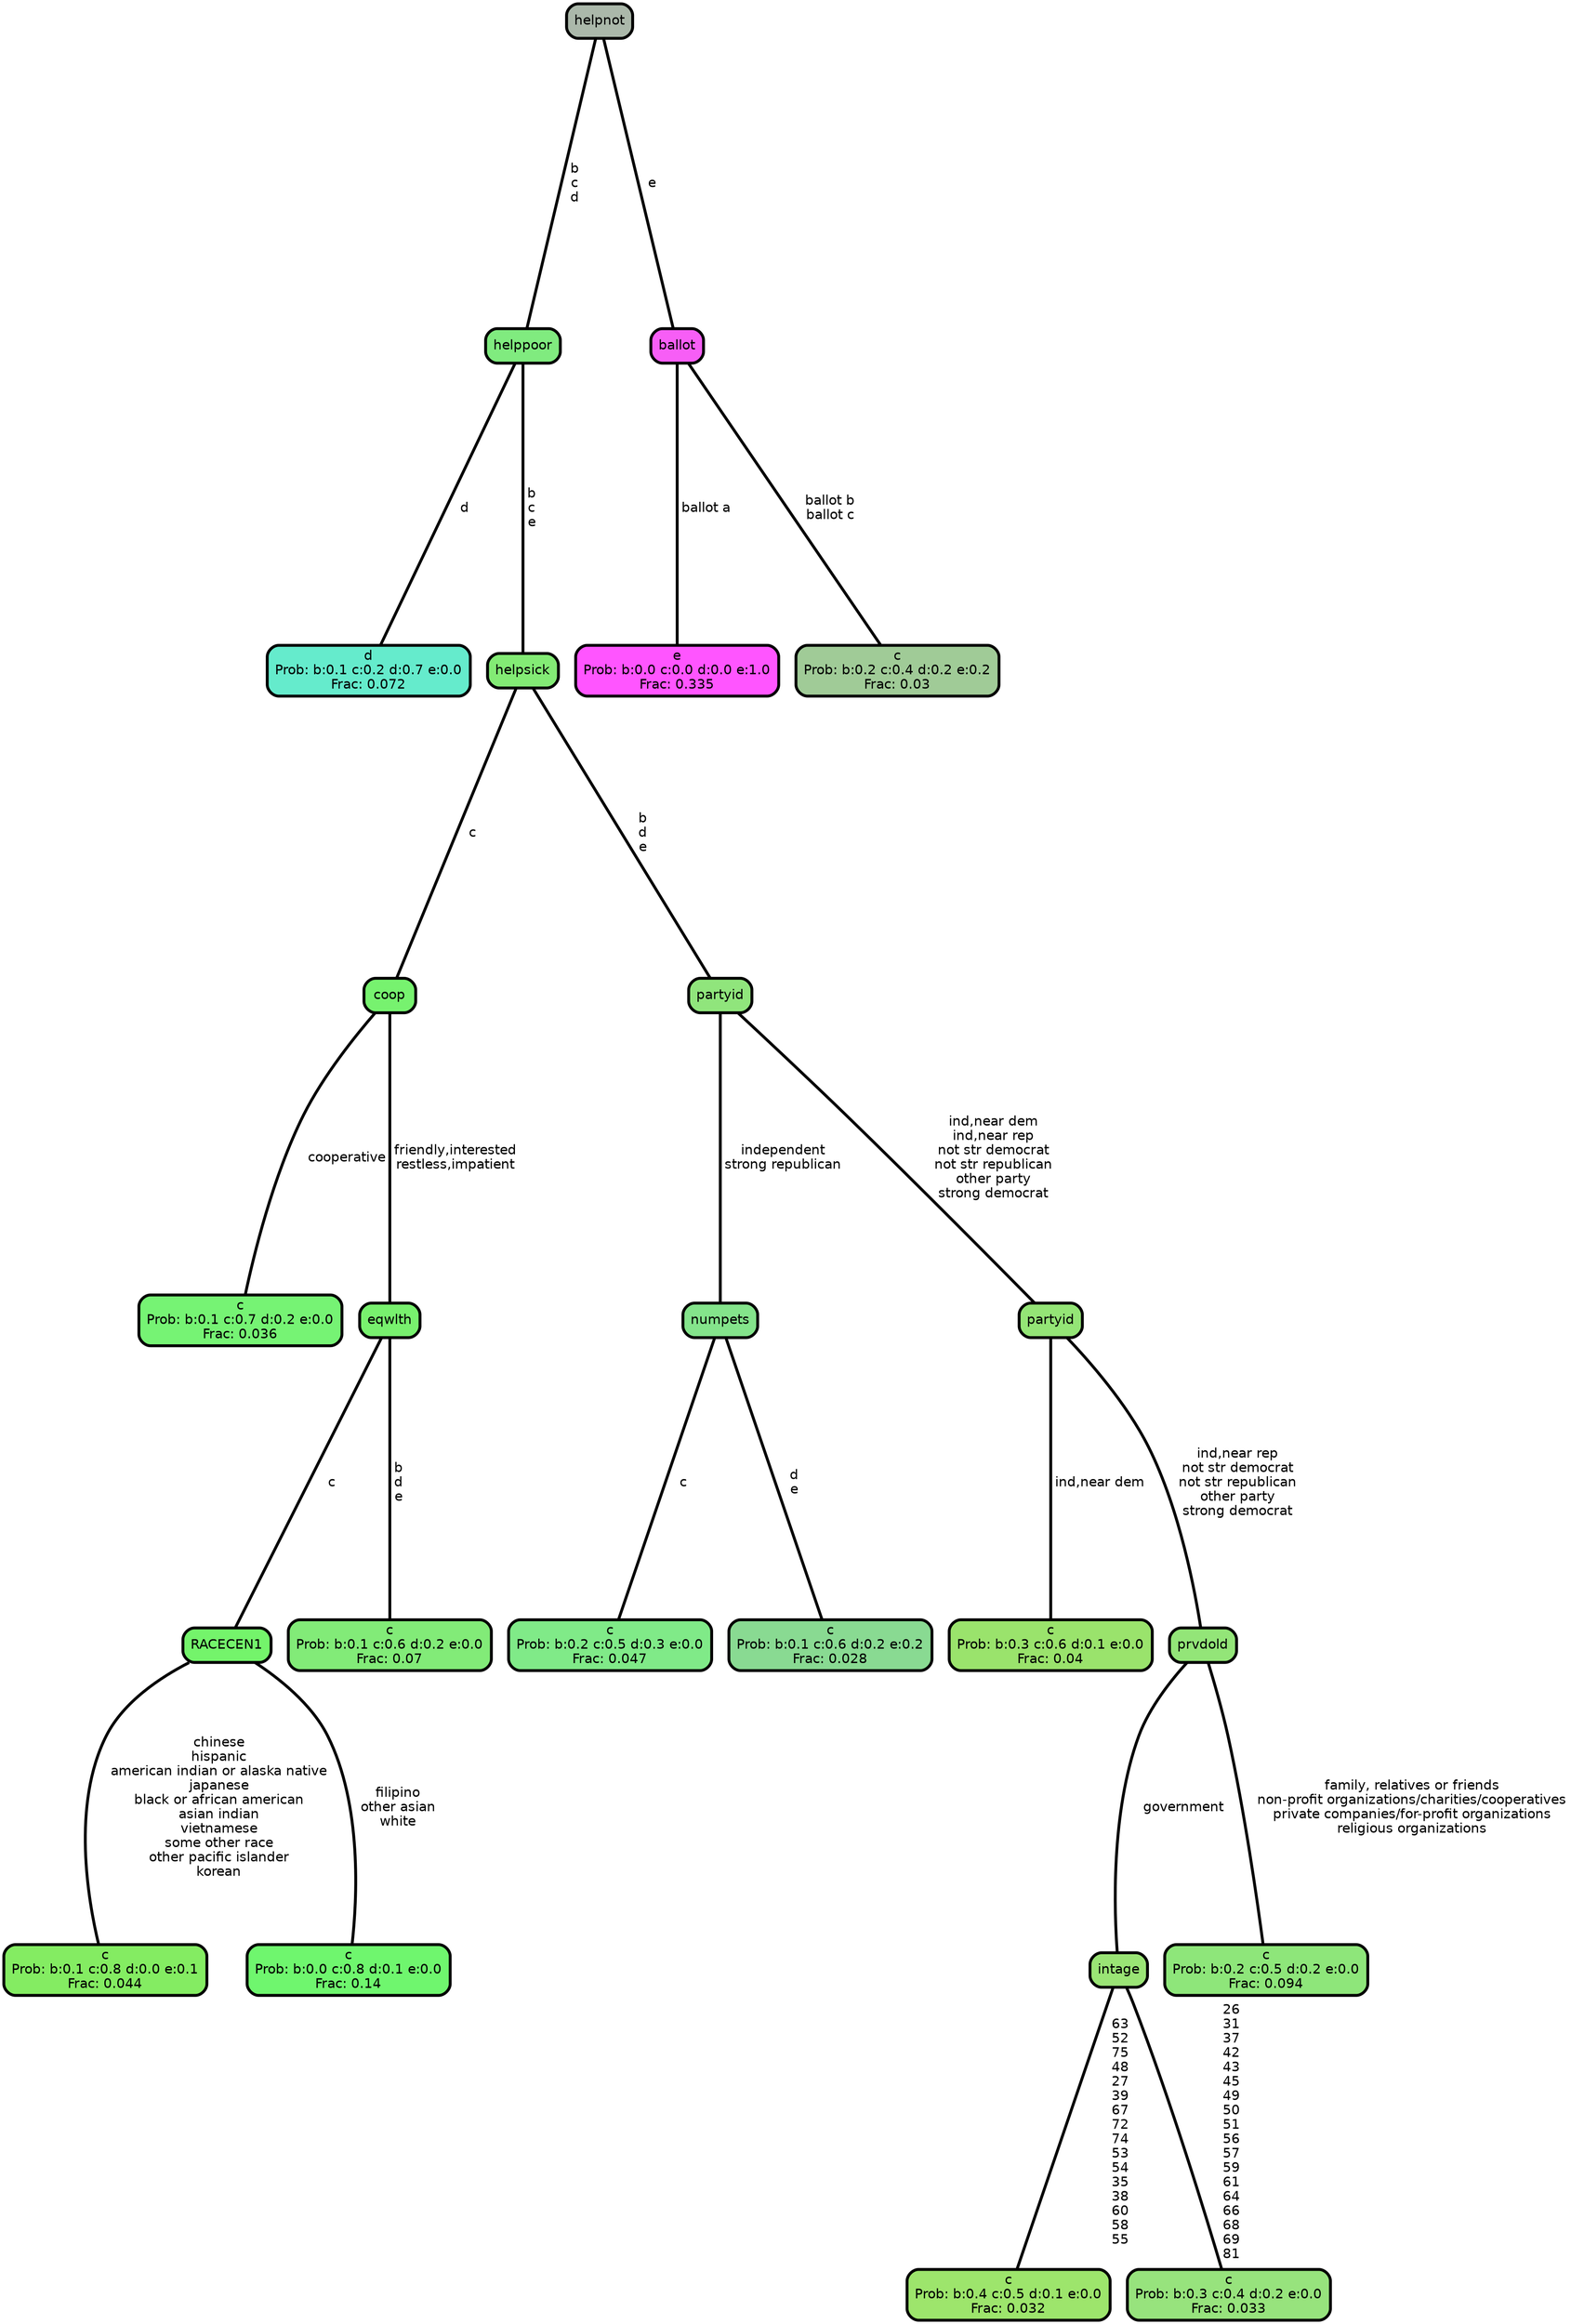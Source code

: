 graph Tree {
node [shape=box, style="filled, rounded",color="black",penwidth="3",fontcolor="black",                 fontname=helvetica] ;
graph [ranksep="0 equally", splines=straight,                 bgcolor=transparent, dpi=200] ;
edge [fontname=helvetica, color=black] ;
0 [label="d
Prob: b:0.1 c:0.2 d:0.7 e:0.0
Frac: 0.072", fillcolor="#65ebcc"] ;
1 [label="helppoor", fillcolor="#80eb7f"] ;
2 [label="c
Prob: b:0.1 c:0.7 d:0.2 e:0.0
Frac: 0.036", fillcolor="#76f374"] ;
3 [label="coop", fillcolor="#77f26f"] ;
4 [label="c
Prob: b:0.1 c:0.8 d:0.0 e:0.1
Frac: 0.044", fillcolor="#84ec62"] ;
5 [label="RACECEN1", fillcolor="#74f46b"] ;
6 [label="c
Prob: b:0.0 c:0.8 d:0.1 e:0.0
Frac: 0.14", fillcolor="#6ff66e"] ;
7 [label="eqwlth", fillcolor="#78f16e"] ;
8 [label="c
Prob: b:0.1 c:0.6 d:0.2 e:0.0
Frac: 0.07", fillcolor="#82eb78"] ;
9 [label="helpsick", fillcolor="#83eb75"] ;
10 [label="c
Prob: b:0.2 c:0.5 d:0.3 e:0.0
Frac: 0.047", fillcolor="#80ea88"] ;
11 [label="numpets", fillcolor="#84e48b"] ;
12 [label="c
Prob: b:0.1 c:0.6 d:0.2 e:0.2
Frac: 0.028", fillcolor="#89da92"] ;
13 [label="partyid", fillcolor="#90e57c"] ;
14 [label="c
Prob: b:0.3 c:0.6 d:0.1 e:0.0
Frac: 0.04", fillcolor="#9ae36c"] ;
15 [label="partyid", fillcolor="#94e576"] ;
16 [label="c
Prob: b:0.4 c:0.5 d:0.1 e:0.0
Frac: 0.032", fillcolor="#9de56c"] ;
17 [label="intage", fillcolor="#9ae475"] ;
18 [label="c
Prob: b:0.3 c:0.4 d:0.2 e:0.0
Frac: 0.033", fillcolor="#97e37d"] ;
19 [label="prvdold", fillcolor="#93e578"] ;
20 [label="c
Prob: b:0.2 c:0.5 d:0.2 e:0.0
Frac: 0.094", fillcolor="#8ee67a"] ;
21 [label="helpnot", fillcolor="#abb8aa"] ;
22 [label="e
Prob: b:0.0 c:0.0 d:0.0 e:1.0
Frac: 0.335", fillcolor="#ff55ff"] ;
23 [label="ballot", fillcolor="#f75ef6"] ;
24 [label="c
Prob: b:0.2 c:0.4 d:0.2 e:0.2
Frac: 0.03", fillcolor="#a0cb97"] ;
1 -- 0 [label=" d",penwidth=3] ;
1 -- 9 [label=" b\n c\n e",penwidth=3] ;
3 -- 2 [label=" cooperative",penwidth=3] ;
3 -- 7 [label=" friendly,interested\n restless,impatient",penwidth=3] ;
5 -- 4 [label=" chinese\n hispanic\n american indian or alaska native\n japanese\n black or african american\n asian indian\n vietnamese\n some other race\n other pacific islander\n korean",penwidth=3] ;
5 -- 6 [label=" filipino\n other asian\n white",penwidth=3] ;
7 -- 5 [label=" c",penwidth=3] ;
7 -- 8 [label=" b\n d\n e",penwidth=3] ;
9 -- 3 [label=" c",penwidth=3] ;
9 -- 13 [label=" b\n d\n e",penwidth=3] ;
11 -- 10 [label=" c",penwidth=3] ;
11 -- 12 [label=" d\n e",penwidth=3] ;
13 -- 11 [label=" independent\n strong republican",penwidth=3] ;
13 -- 15 [label=" ind,near dem\n ind,near rep\n not str democrat\n not str republican\n other party\n strong democrat",penwidth=3] ;
15 -- 14 [label=" ind,near dem",penwidth=3] ;
15 -- 19 [label=" ind,near rep\n not str democrat\n not str republican\n other party\n strong democrat",penwidth=3] ;
17 -- 16 [label=" 63\n 52\n 75\n 48\n 27\n 39\n 67\n 72\n 74\n 53\n 54\n 35\n 38\n 60\n 58\n 55",penwidth=3] ;
17 -- 18 [label=" 26\n 31\n 37\n 42\n 43\n 45\n 49\n 50\n 51\n 56\n 57\n 59\n 61\n 64\n 66\n 68\n 69\n 81",penwidth=3] ;
19 -- 17 [label=" government",penwidth=3] ;
19 -- 20 [label=" family, relatives or friends\n non-profit organizations/charities/cooperatives\n private companies/for-profit organizations\n religious organizations",penwidth=3] ;
21 -- 1 [label=" b\n c\n d",penwidth=3] ;
21 -- 23 [label=" e",penwidth=3] ;
23 -- 22 [label=" ballot a",penwidth=3] ;
23 -- 24 [label=" ballot b\n ballot c",penwidth=3] ;
{rank = same;}}